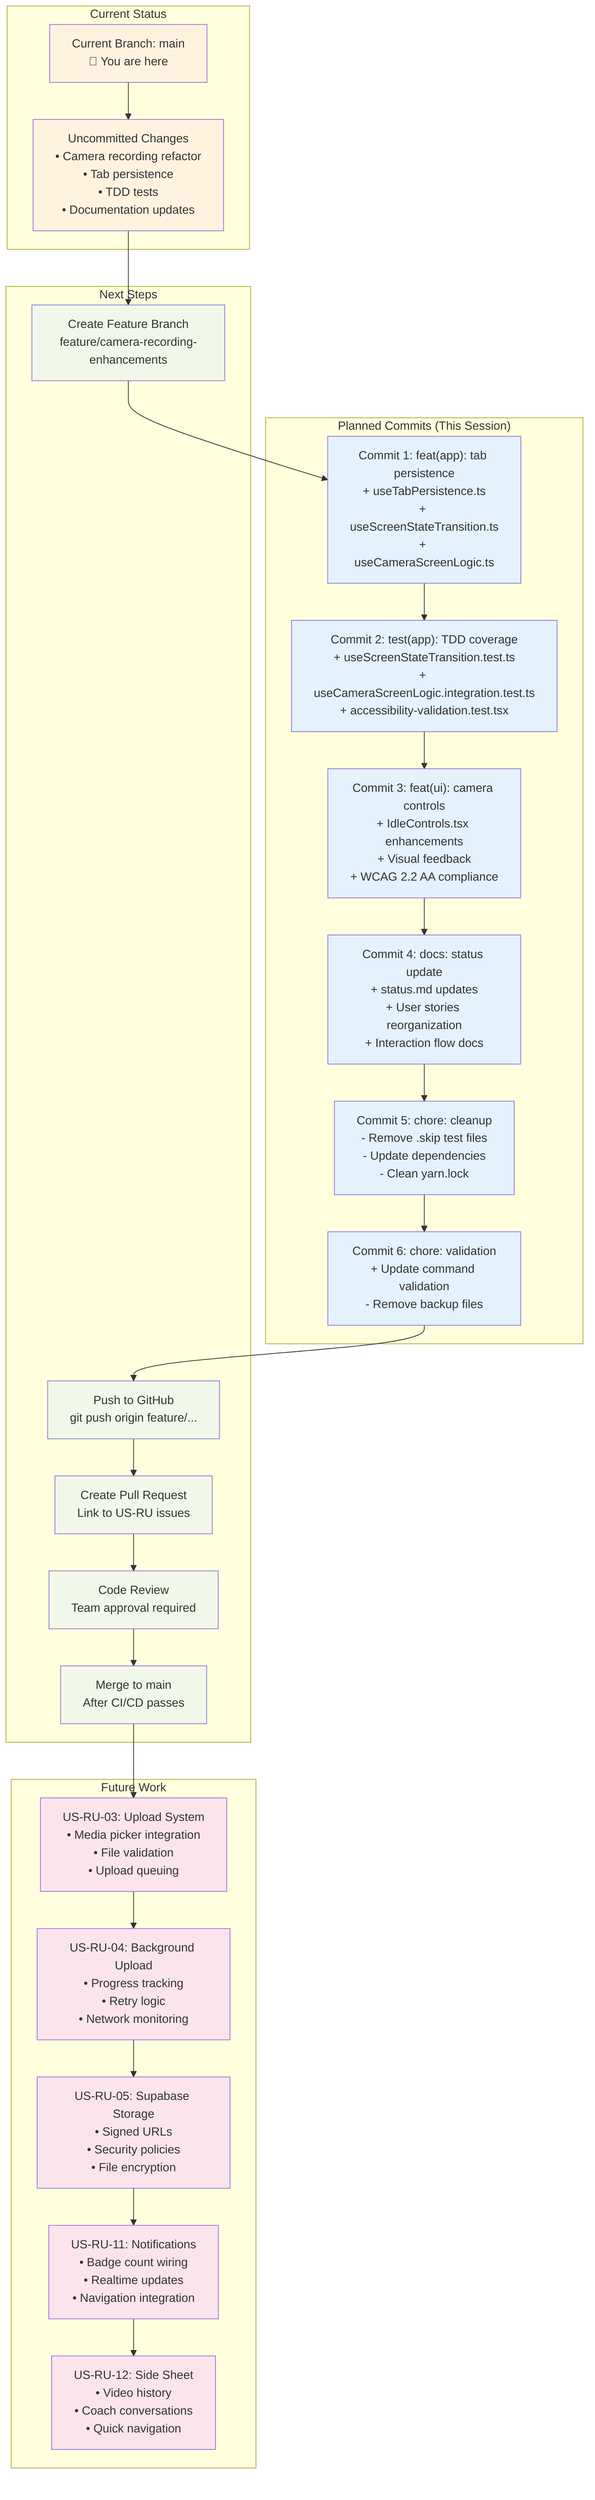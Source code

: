 graph TB
    subgraph "Current Status"
        CURRENT[Current Branch: main<br/>📍 You are here]
        CHANGES[Uncommitted Changes<br/>• Camera recording refactor<br/>• Tab persistence<br/>• TDD tests<br/>• Documentation updates]
    end
    
    subgraph "Planned Commits (This Session)"
        COMMIT1["Commit 1: feat(app): tab persistence<br/>+ useTabPersistence.ts<br/>+ useScreenStateTransition.ts<br/>+ useCameraScreenLogic.ts"]
        COMMIT2["Commit 2: test(app): TDD coverage<br/>+ useScreenStateTransition.test.ts<br/>+ useCameraScreenLogic.integration.test.ts<br/>+ accessibility-validation.test.tsx"]
        COMMIT3["Commit 3: feat(ui): camera controls<br/>+ IdleControls.tsx enhancements<br/>+ Visual feedback<br/>+ WCAG 2.2 AA compliance"]
        COMMIT4["Commit 4: docs: status update<br/>+ status.md updates<br/>+ User stories reorganization<br/>+ Interaction flow docs"]
        COMMIT5["Commit 5: chore: cleanup<br/>- Remove .skip test files<br/>- Update dependencies<br/>- Clean yarn.lock"]
        COMMIT6["Commit 6: chore: validation<br/>+ Update command validation<br/>- Remove backup files"]
    end
    
    subgraph "Next Steps"
        BRANCH[Create Feature Branch<br/>feature/camera-recording-enhancements]
        PUSH[Push to GitHub<br/>git push origin feature/...]
        PR[Create Pull Request<br/>Link to US-RU issues]
        REVIEW[Code Review<br/>Team approval required]
        MERGE[Merge to main<br/>After CI/CD passes]
    end
    
    subgraph "Future Work"
        USRU03["US-RU-03: Upload System<br/>• Media picker integration<br/>• File validation<br/>• Upload queuing"]
        USRU04["US-RU-04: Background Upload<br/>• Progress tracking<br/>• Retry logic<br/>• Network monitoring"]
        USRU05["US-RU-05: Supabase Storage<br/>• Signed URLs<br/>• Security policies<br/>• File encryption"]
        USRU11["US-RU-11: Notifications<br/>• Badge count wiring<br/>• Realtime updates<br/>• Navigation integration"]
        USRU12["US-RU-12: Side Sheet<br/>• Video history<br/>• Coach conversations<br/>• Quick navigation"]
    end
    
    %% Current Flow
    CURRENT --> CHANGES
    CHANGES --> BRANCH
    
    %% Commit Sequence
    BRANCH --> COMMIT1
    COMMIT1 --> COMMIT2
    COMMIT2 --> COMMIT3
    COMMIT3 --> COMMIT4
    COMMIT4 --> COMMIT5
    COMMIT5 --> COMMIT6
    
    %% Next Steps
    COMMIT6 --> PUSH
    PUSH --> PR
    PR --> REVIEW
    REVIEW --> MERGE
    
    %% Future Work
    MERGE --> USRU03
    USRU03 --> USRU04
    USRU04 --> USRU05
    USRU05 --> USRU11
    USRU11 --> USRU12
    
    classDef current fill:#fff3e0
    classDef planned fill:#e3f2fd
    classDef next fill:#f1f8e9
    classDef future fill:#fce4ec
    
    class CURRENT,CHANGES current
    class COMMIT1,COMMIT2,COMMIT3,COMMIT4,COMMIT5,COMMIT6 planned
    class BRANCH,PUSH,PR,REVIEW,MERGE next
    class USRU03,USRU04,USRU05,USRU11,USRU12 future